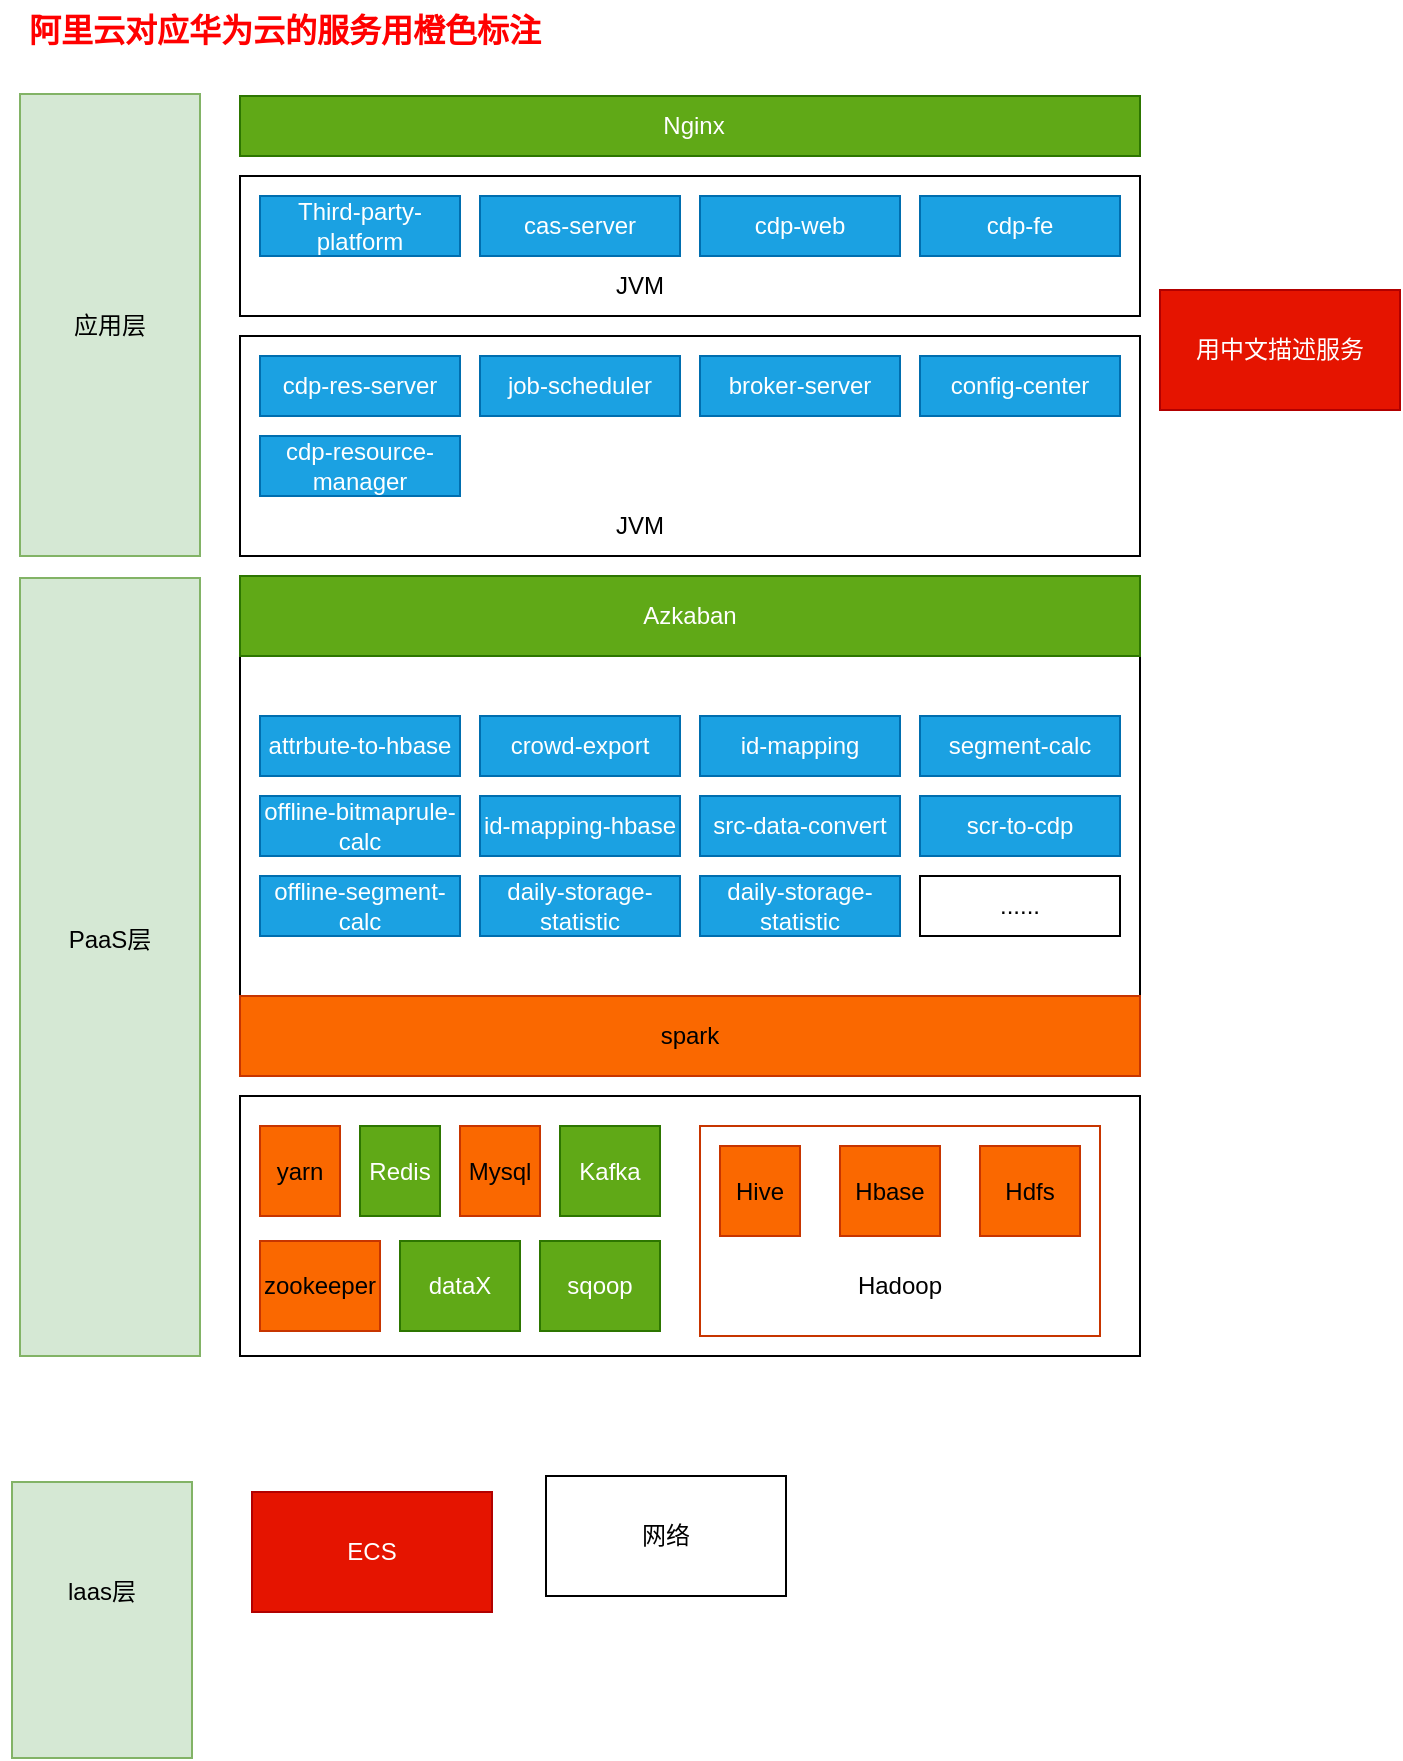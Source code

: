 <mxfile version="24.0.7" type="github">
  <diagram name="第 1 页" id="NQ-Ojct5ziktsbn5hUja">
    <mxGraphModel dx="1087" dy="606" grid="0" gridSize="10" guides="1" tooltips="1" connect="1" arrows="1" fold="1" page="1" pageScale="1" pageWidth="1700" pageHeight="1100" math="0" shadow="0">
      <root>
        <mxCell id="0" />
        <mxCell id="1" parent="0" />
        <mxCell id="iB4oO5PgPrOLgrDMkU3W-33" value="" style="rounded=0;whiteSpace=wrap;html=1;strokeColor=default;align=center;verticalAlign=middle;fontFamily=Helvetica;fontSize=12;fontColor=default;fillColor=default;" parent="1" vertex="1">
          <mxGeometry x="190" y="385" width="450" height="195" as="geometry" />
        </mxCell>
        <mxCell id="iB4oO5PgPrOLgrDMkU3W-7" value="" style="rounded=0;whiteSpace=wrap;html=1;" parent="1" vertex="1">
          <mxGeometry x="190" y="130" width="450" height="70" as="geometry" />
        </mxCell>
        <mxCell id="iB4oO5PgPrOLgrDMkU3W-2" value="&lt;span style=&quot;white-space: pre;&quot;&gt;&#x9;&lt;/span&gt;Nginx&lt;span style=&quot;white-space: pre;&quot;&gt;&#x9;&lt;/span&gt;" style="rounded=0;whiteSpace=wrap;html=1;fillColor=#60a917;fontColor=#ffffff;strokeColor=#2D7600;" parent="1" vertex="1">
          <mxGeometry x="190" y="90" width="450" height="30" as="geometry" />
        </mxCell>
        <mxCell id="iB4oO5PgPrOLgrDMkU3W-3" value="Third-party-&lt;div&gt;platform&lt;/div&gt;" style="rounded=0;whiteSpace=wrap;html=1;fillColor=#1ba1e2;fontColor=#ffffff;strokeColor=#006EAF;" parent="1" vertex="1">
          <mxGeometry x="200" y="140" width="100" height="30" as="geometry" />
        </mxCell>
        <mxCell id="iB4oO5PgPrOLgrDMkU3W-4" value="cas-server" style="rounded=0;whiteSpace=wrap;html=1;fillColor=#1ba1e2;fontColor=#ffffff;strokeColor=#006EAF;" parent="1" vertex="1">
          <mxGeometry x="310" y="140" width="100" height="30" as="geometry" />
        </mxCell>
        <mxCell id="iB4oO5PgPrOLgrDMkU3W-5" value="cdp-web" style="rounded=0;whiteSpace=wrap;html=1;fillColor=#1ba1e2;fontColor=#ffffff;strokeColor=#006EAF;" parent="1" vertex="1">
          <mxGeometry x="420" y="140" width="100" height="30" as="geometry" />
        </mxCell>
        <mxCell id="iB4oO5PgPrOLgrDMkU3W-6" value="cdp-fe" style="rounded=0;whiteSpace=wrap;html=1;fillColor=#1ba1e2;fontColor=#ffffff;strokeColor=#006EAF;" parent="1" vertex="1">
          <mxGeometry x="530" y="140" width="100" height="30" as="geometry" />
        </mxCell>
        <mxCell id="iB4oO5PgPrOLgrDMkU3W-8" value="JVM" style="text;html=1;align=center;verticalAlign=middle;whiteSpace=wrap;rounded=0;" parent="1" vertex="1">
          <mxGeometry x="360" y="170" width="60" height="30" as="geometry" />
        </mxCell>
        <mxCell id="iB4oO5PgPrOLgrDMkU3W-9" value="应用层" style="rounded=0;whiteSpace=wrap;html=1;fillColor=#d5e8d4;strokeColor=#82b366;" parent="1" vertex="1">
          <mxGeometry x="80" y="89" width="90" height="231" as="geometry" />
        </mxCell>
        <mxCell id="iB4oO5PgPrOLgrDMkU3W-10" value="" style="rounded=0;whiteSpace=wrap;html=1;" parent="1" vertex="1">
          <mxGeometry x="190" y="210" width="450" height="110" as="geometry" />
        </mxCell>
        <mxCell id="iB4oO5PgPrOLgrDMkU3W-11" value="cdp-res-server" style="rounded=0;whiteSpace=wrap;html=1;fillColor=#1ba1e2;fontColor=#ffffff;strokeColor=#006EAF;" parent="1" vertex="1">
          <mxGeometry x="200" y="220" width="100" height="30" as="geometry" />
        </mxCell>
        <mxCell id="iB4oO5PgPrOLgrDMkU3W-12" value="job-scheduler" style="rounded=0;whiteSpace=wrap;html=1;fillColor=#1ba1e2;fontColor=#ffffff;strokeColor=#006EAF;" parent="1" vertex="1">
          <mxGeometry x="310" y="220" width="100" height="30" as="geometry" />
        </mxCell>
        <mxCell id="iB4oO5PgPrOLgrDMkU3W-13" value="broker-server" style="rounded=0;whiteSpace=wrap;html=1;fillColor=#1ba1e2;fontColor=#ffffff;strokeColor=#006EAF;" parent="1" vertex="1">
          <mxGeometry x="420" y="220" width="100" height="30" as="geometry" />
        </mxCell>
        <mxCell id="iB4oO5PgPrOLgrDMkU3W-14" value="config-center" style="rounded=0;whiteSpace=wrap;html=1;fillColor=#1ba1e2;fontColor=#ffffff;strokeColor=#006EAF;" parent="1" vertex="1">
          <mxGeometry x="530" y="220" width="100" height="30" as="geometry" />
        </mxCell>
        <mxCell id="iB4oO5PgPrOLgrDMkU3W-15" value="cdp-resource-manager" style="rounded=0;whiteSpace=wrap;html=1;fillColor=#1ba1e2;fontColor=#ffffff;strokeColor=#006EAF;" parent="1" vertex="1">
          <mxGeometry x="200" y="260" width="100" height="30" as="geometry" />
        </mxCell>
        <mxCell id="iB4oO5PgPrOLgrDMkU3W-16" value="JVM" style="text;html=1;align=center;verticalAlign=middle;whiteSpace=wrap;rounded=0;" parent="1" vertex="1">
          <mxGeometry x="360" y="290" width="60" height="30" as="geometry" />
        </mxCell>
        <mxCell id="iB4oO5PgPrOLgrDMkU3W-18" value="" style="rounded=0;whiteSpace=wrap;html=1;" parent="1" vertex="1">
          <mxGeometry x="190" y="330" width="450" height="250" as="geometry" />
        </mxCell>
        <mxCell id="iB4oO5PgPrOLgrDMkU3W-19" value="Azkaban" style="rounded=0;whiteSpace=wrap;html=1;fillColor=#60a917;fontColor=#ffffff;strokeColor=#2D7600;" parent="1" vertex="1">
          <mxGeometry x="190" y="330" width="450" height="40" as="geometry" />
        </mxCell>
        <mxCell id="iB4oO5PgPrOLgrDMkU3W-21" value="attrbute-to-hbase" style="rounded=0;whiteSpace=wrap;html=1;fillColor=#1ba1e2;fontColor=#ffffff;strokeColor=#006EAF;" parent="1" vertex="1">
          <mxGeometry x="200" y="400" width="100" height="30" as="geometry" />
        </mxCell>
        <mxCell id="iB4oO5PgPrOLgrDMkU3W-22" value="crowd-export" style="rounded=0;whiteSpace=wrap;html=1;fillColor=#1ba1e2;fontColor=#ffffff;strokeColor=#006EAF;" parent="1" vertex="1">
          <mxGeometry x="310" y="400" width="100" height="30" as="geometry" />
        </mxCell>
        <mxCell id="iB4oO5PgPrOLgrDMkU3W-23" value="id-mapping" style="rounded=0;whiteSpace=wrap;html=1;fillColor=#1ba1e2;fontColor=#ffffff;strokeColor=#006EAF;" parent="1" vertex="1">
          <mxGeometry x="420" y="400" width="100" height="30" as="geometry" />
        </mxCell>
        <mxCell id="iB4oO5PgPrOLgrDMkU3W-24" value="segment-calc" style="rounded=0;whiteSpace=wrap;html=1;fillColor=#1ba1e2;fontColor=#ffffff;strokeColor=#006EAF;" parent="1" vertex="1">
          <mxGeometry x="530" y="400" width="100" height="30" as="geometry" />
        </mxCell>
        <mxCell id="iB4oO5PgPrOLgrDMkU3W-25" value="offline-bitmaprule-calc" style="rounded=0;whiteSpace=wrap;html=1;fillColor=#1ba1e2;fontColor=#ffffff;strokeColor=#006EAF;" parent="1" vertex="1">
          <mxGeometry x="200" y="440" width="100" height="30" as="geometry" />
        </mxCell>
        <mxCell id="iB4oO5PgPrOLgrDMkU3W-26" value="id-mapping-hbase" style="rounded=0;whiteSpace=wrap;html=1;fillColor=#1ba1e2;fontColor=#ffffff;strokeColor=#006EAF;" parent="1" vertex="1">
          <mxGeometry x="310" y="440" width="100" height="30" as="geometry" />
        </mxCell>
        <mxCell id="iB4oO5PgPrOLgrDMkU3W-27" value="src-data-convert" style="rounded=0;whiteSpace=wrap;html=1;fillColor=#1ba1e2;fontColor=#ffffff;strokeColor=#006EAF;" parent="1" vertex="1">
          <mxGeometry x="420" y="440" width="100" height="30" as="geometry" />
        </mxCell>
        <mxCell id="iB4oO5PgPrOLgrDMkU3W-28" value="scr-to-cdp" style="rounded=0;whiteSpace=wrap;html=1;fillColor=#1ba1e2;fontColor=#ffffff;strokeColor=#006EAF;" parent="1" vertex="1">
          <mxGeometry x="530" y="440" width="100" height="30" as="geometry" />
        </mxCell>
        <mxCell id="iB4oO5PgPrOLgrDMkU3W-29" value="offline-segment-calc" style="rounded=0;whiteSpace=wrap;html=1;fillColor=#1ba1e2;fontColor=#ffffff;strokeColor=#006EAF;" parent="1" vertex="1">
          <mxGeometry x="200" y="480" width="100" height="30" as="geometry" />
        </mxCell>
        <mxCell id="iB4oO5PgPrOLgrDMkU3W-30" value="daily-storage-statistic" style="rounded=0;whiteSpace=wrap;html=1;fillColor=#1ba1e2;fontColor=#ffffff;strokeColor=#006EAF;" parent="1" vertex="1">
          <mxGeometry x="310" y="480" width="100" height="30" as="geometry" />
        </mxCell>
        <mxCell id="iB4oO5PgPrOLgrDMkU3W-31" value="daily-storage-statistic" style="rounded=0;whiteSpace=wrap;html=1;fillColor=#1ba1e2;fontColor=#ffffff;strokeColor=#006EAF;" parent="1" vertex="1">
          <mxGeometry x="420" y="480" width="100" height="30" as="geometry" />
        </mxCell>
        <mxCell id="iB4oO5PgPrOLgrDMkU3W-32" value="......" style="rounded=0;whiteSpace=wrap;" parent="1" vertex="1">
          <mxGeometry x="530" y="480" width="100" height="30" as="geometry" />
        </mxCell>
        <mxCell id="iB4oO5PgPrOLgrDMkU3W-34" value="spark" style="rounded=0;whiteSpace=wrap;html=1;strokeColor=#C73500;align=center;verticalAlign=middle;fontFamily=Helvetica;fontSize=12;fontColor=#000000;fillColor=#fa6800;" parent="1" vertex="1">
          <mxGeometry x="190" y="540" width="450" height="40" as="geometry" />
        </mxCell>
        <mxCell id="iB4oO5PgPrOLgrDMkU3W-35" value="PaaS层&lt;div&gt;&lt;br&gt;&lt;/div&gt;&lt;div&gt;&lt;br&gt;&lt;/div&gt;" style="rounded=0;whiteSpace=wrap;html=1;fillColor=#d5e8d4;strokeColor=#82b366;" parent="1" vertex="1">
          <mxGeometry x="80" y="331" width="90" height="389" as="geometry" />
        </mxCell>
        <mxCell id="iB4oO5PgPrOLgrDMkU3W-36" value="" style="rounded=0;whiteSpace=wrap;html=1;" parent="1" vertex="1">
          <mxGeometry x="190" y="590" width="450" height="130" as="geometry" />
        </mxCell>
        <mxCell id="iB4oO5PgPrOLgrDMkU3W-37" value="yarn" style="rounded=0;whiteSpace=wrap;html=1;strokeColor=#C73500;align=center;verticalAlign=middle;fontFamily=Helvetica;fontSize=12;fontColor=#000000;fillColor=#fa6800;" parent="1" vertex="1">
          <mxGeometry x="200" y="605" width="40" height="45" as="geometry" />
        </mxCell>
        <mxCell id="iB4oO5PgPrOLgrDMkU3W-38" value="Redis" style="rounded=0;whiteSpace=wrap;html=1;strokeColor=#2D7600;align=center;verticalAlign=middle;fontFamily=Helvetica;fontSize=12;fontColor=#ffffff;fillColor=#60a917;" parent="1" vertex="1">
          <mxGeometry x="250" y="605" width="40" height="45" as="geometry" />
        </mxCell>
        <mxCell id="iB4oO5PgPrOLgrDMkU3W-39" value="Mysql" style="rounded=0;whiteSpace=wrap;html=1;strokeColor=#C73500;align=center;verticalAlign=middle;fontFamily=Helvetica;fontSize=12;fontColor=#000000;fillColor=#fa6800;" parent="1" vertex="1">
          <mxGeometry x="300" y="605" width="40" height="45" as="geometry" />
        </mxCell>
        <mxCell id="iB4oO5PgPrOLgrDMkU3W-40" value="Kafka" style="rounded=0;whiteSpace=wrap;html=1;strokeColor=#2D7600;align=center;verticalAlign=middle;fontFamily=Helvetica;fontSize=12;fontColor=#ffffff;fillColor=#60a917;" parent="1" vertex="1">
          <mxGeometry x="350" y="605" width="50" height="45" as="geometry" />
        </mxCell>
        <mxCell id="iB4oO5PgPrOLgrDMkU3W-41" value="" style="rounded=0;whiteSpace=wrap;html=1;strokeColor=#C73500;align=center;verticalAlign=middle;fontFamily=Helvetica;fontSize=12;fontColor=#000000;fillColor=#FFFFFF;" parent="1" vertex="1">
          <mxGeometry x="420" y="605" width="200" height="105" as="geometry" />
        </mxCell>
        <mxCell id="iB4oO5PgPrOLgrDMkU3W-42" value="Hive" style="rounded=0;whiteSpace=wrap;html=1;strokeColor=#C73500;align=center;verticalAlign=middle;fontFamily=Helvetica;fontSize=12;fontColor=#000000;fillColor=#fa6800;" parent="1" vertex="1">
          <mxGeometry x="430" y="615" width="40" height="45" as="geometry" />
        </mxCell>
        <mxCell id="iB4oO5PgPrOLgrDMkU3W-43" value="Hbase" style="rounded=0;whiteSpace=wrap;html=1;strokeColor=#C73500;align=center;verticalAlign=middle;fontFamily=Helvetica;fontSize=12;fontColor=#000000;fillColor=#fa6800;" parent="1" vertex="1">
          <mxGeometry x="490" y="615" width="50" height="45" as="geometry" />
        </mxCell>
        <mxCell id="iB4oO5PgPrOLgrDMkU3W-44" value="Hadoop" style="text;html=1;align=center;verticalAlign=middle;whiteSpace=wrap;rounded=0;fontFamily=Helvetica;fontSize=12;fontColor=#000000;" parent="1" vertex="1">
          <mxGeometry x="490" y="670" width="60" height="30" as="geometry" />
        </mxCell>
        <mxCell id="iB4oO5PgPrOLgrDMkU3W-45" value="zookeeper" style="rounded=0;whiteSpace=wrap;html=1;strokeColor=#C73500;align=center;verticalAlign=middle;fontFamily=Helvetica;fontSize=12;fontColor=#000000;fillColor=#fa6800;" parent="1" vertex="1">
          <mxGeometry x="200" y="662.5" width="60" height="45" as="geometry" />
        </mxCell>
        <mxCell id="iB4oO5PgPrOLgrDMkU3W-46" value="dataX" style="rounded=0;whiteSpace=wrap;html=1;strokeColor=#2D7600;align=center;verticalAlign=middle;fontFamily=Helvetica;fontSize=12;fontColor=#ffffff;fillColor=#60a917;" parent="1" vertex="1">
          <mxGeometry x="270" y="662.5" width="60" height="45" as="geometry" />
        </mxCell>
        <mxCell id="iB4oO5PgPrOLgrDMkU3W-48" value="sqoop" style="rounded=0;whiteSpace=wrap;html=1;strokeColor=#2D7600;align=center;verticalAlign=middle;fontFamily=Helvetica;fontSize=12;fontColor=#ffffff;fillColor=#60a917;" parent="1" vertex="1">
          <mxGeometry x="340" y="662.5" width="60" height="45" as="geometry" />
        </mxCell>
        <mxCell id="iB4oO5PgPrOLgrDMkU3W-50" value="Hdfs" style="rounded=0;whiteSpace=wrap;html=1;strokeColor=#C73500;align=center;verticalAlign=middle;fontFamily=Helvetica;fontSize=12;fontColor=#000000;fillColor=#fa6800;" parent="1" vertex="1">
          <mxGeometry x="560" y="615" width="50" height="45" as="geometry" />
        </mxCell>
        <mxCell id="iB4oO5PgPrOLgrDMkU3W-52" value="阿里云对应华为云的服务用橙色标注" style="text;html=1;align=center;verticalAlign=middle;whiteSpace=wrap;rounded=0;fontFamily=Helvetica;fontSize=16;fontColor=#FF0000;fontStyle=1" parent="1" vertex="1">
          <mxGeometry x="70" y="42" width="285" height="30" as="geometry" />
        </mxCell>
        <mxCell id="NwnP4fKqAZ-GIiQSXvmf-1" value="laas层&lt;div&gt;&lt;br&gt;&lt;/div&gt;&lt;div&gt;&lt;br&gt;&lt;/div&gt;" style="rounded=0;whiteSpace=wrap;html=1;fillColor=#d5e8d4;strokeColor=#82b366;" vertex="1" parent="1">
          <mxGeometry x="76" y="783" width="90" height="138" as="geometry" />
        </mxCell>
        <mxCell id="NwnP4fKqAZ-GIiQSXvmf-2" value="ECS" style="rounded=0;whiteSpace=wrap;html=1;fillColor=#e51400;fontColor=#ffffff;strokeColor=#B20000;" vertex="1" parent="1">
          <mxGeometry x="196" y="788" width="120" height="60" as="geometry" />
        </mxCell>
        <mxCell id="NwnP4fKqAZ-GIiQSXvmf-3" value="网络" style="rounded=0;whiteSpace=wrap;html=1;" vertex="1" parent="1">
          <mxGeometry x="343" y="780" width="120" height="60" as="geometry" />
        </mxCell>
        <mxCell id="NwnP4fKqAZ-GIiQSXvmf-5" value="用中文描述服务" style="rounded=0;whiteSpace=wrap;html=1;fillColor=#e51400;fontColor=#ffffff;strokeColor=#B20000;" vertex="1" parent="1">
          <mxGeometry x="650" y="187" width="120" height="60" as="geometry" />
        </mxCell>
      </root>
    </mxGraphModel>
  </diagram>
</mxfile>
